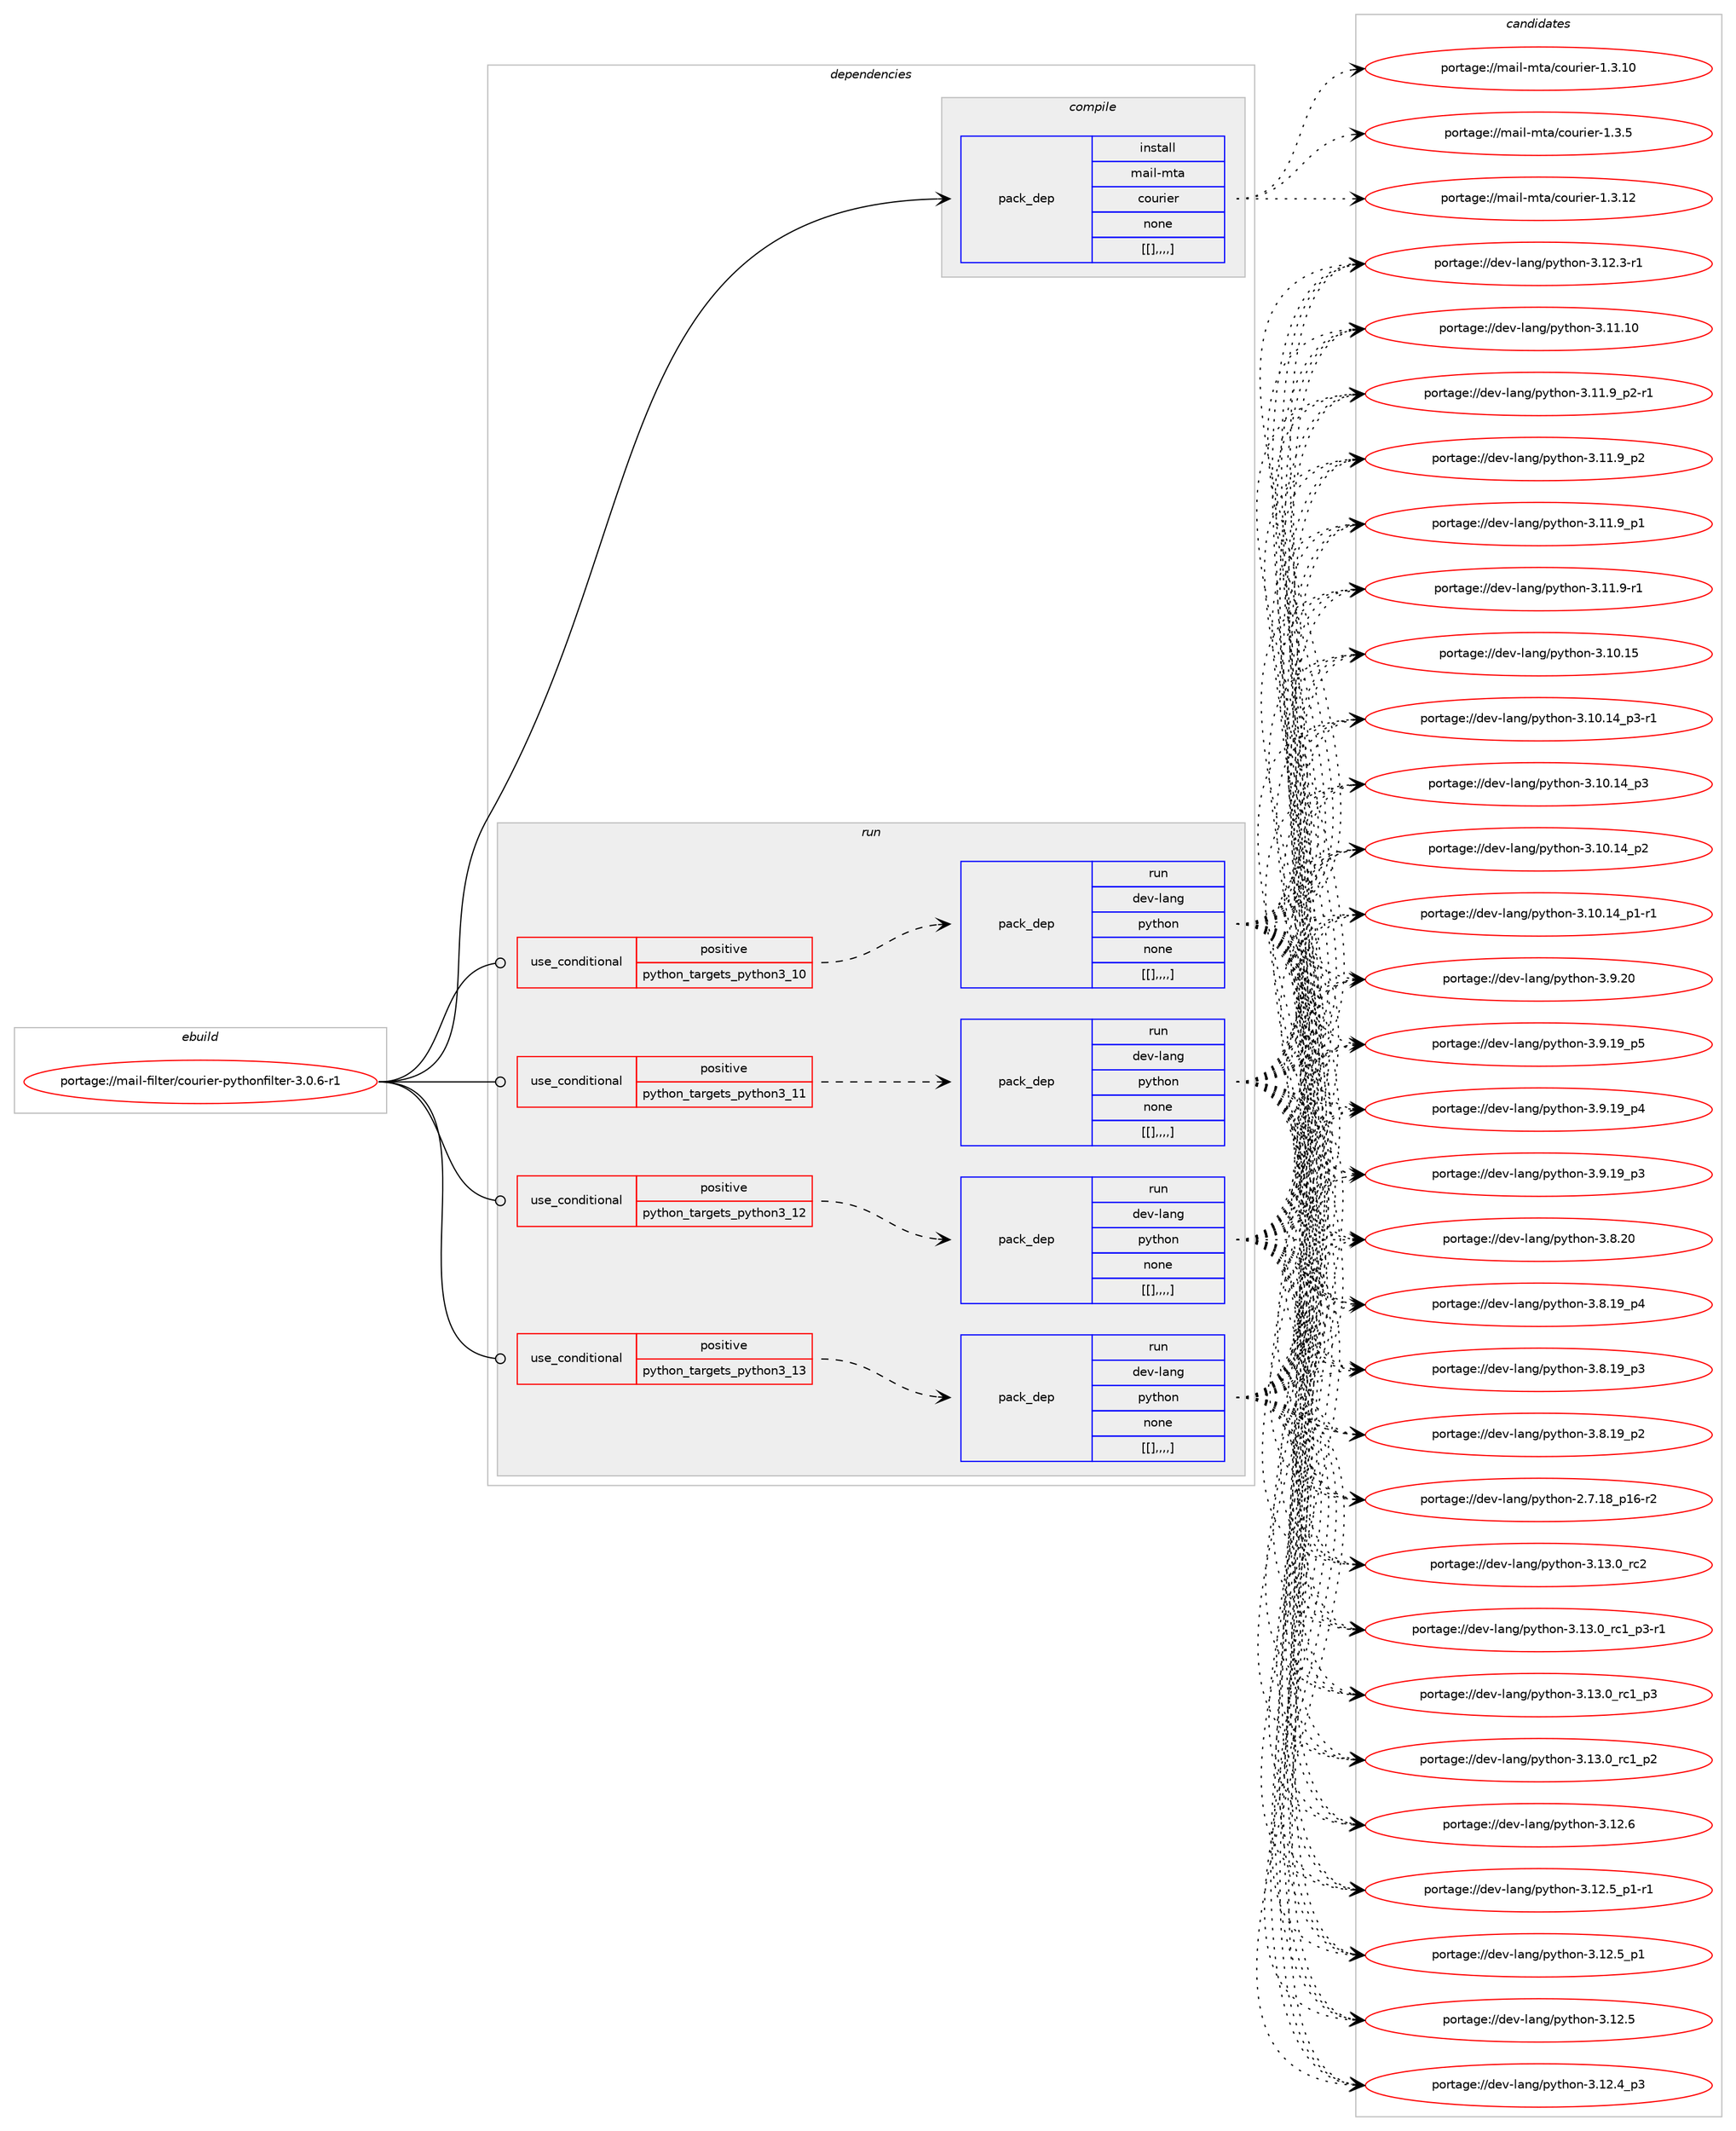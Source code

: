 digraph prolog {

# *************
# Graph options
# *************

newrank=true;
concentrate=true;
compound=true;
graph [rankdir=LR,fontname=Helvetica,fontsize=10,ranksep=1.5];#, ranksep=2.5, nodesep=0.2];
edge  [arrowhead=vee];
node  [fontname=Helvetica,fontsize=10];

# **********
# The ebuild
# **********

subgraph cluster_leftcol {
color=gray;
label=<<i>ebuild</i>>;
id [label="portage://mail-filter/courier-pythonfilter-3.0.6-r1", color=red, width=4, href="../mail-filter/courier-pythonfilter-3.0.6-r1.svg"];
}

# ****************
# The dependencies
# ****************

subgraph cluster_midcol {
color=gray;
label=<<i>dependencies</i>>;
subgraph cluster_compile {
fillcolor="#eeeeee";
style=filled;
label=<<i>compile</i>>;
subgraph pack217196 {
dependency292267 [label=<<TABLE BORDER="0" CELLBORDER="1" CELLSPACING="0" CELLPADDING="4" WIDTH="220"><TR><TD ROWSPAN="6" CELLPADDING="30">pack_dep</TD></TR><TR><TD WIDTH="110">install</TD></TR><TR><TD>mail-mta</TD></TR><TR><TD>courier</TD></TR><TR><TD>none</TD></TR><TR><TD>[[],,,,]</TD></TR></TABLE>>, shape=none, color=blue];
}
id:e -> dependency292267:w [weight=20,style="solid",arrowhead="vee"];
}
subgraph cluster_compileandrun {
fillcolor="#eeeeee";
style=filled;
label=<<i>compile and run</i>>;
}
subgraph cluster_run {
fillcolor="#eeeeee";
style=filled;
label=<<i>run</i>>;
subgraph cond72645 {
dependency292268 [label=<<TABLE BORDER="0" CELLBORDER="1" CELLSPACING="0" CELLPADDING="4"><TR><TD ROWSPAN="3" CELLPADDING="10">use_conditional</TD></TR><TR><TD>positive</TD></TR><TR><TD>python_targets_python3_10</TD></TR></TABLE>>, shape=none, color=red];
subgraph pack217197 {
dependency292269 [label=<<TABLE BORDER="0" CELLBORDER="1" CELLSPACING="0" CELLPADDING="4" WIDTH="220"><TR><TD ROWSPAN="6" CELLPADDING="30">pack_dep</TD></TR><TR><TD WIDTH="110">run</TD></TR><TR><TD>dev-lang</TD></TR><TR><TD>python</TD></TR><TR><TD>none</TD></TR><TR><TD>[[],,,,]</TD></TR></TABLE>>, shape=none, color=blue];
}
dependency292268:e -> dependency292269:w [weight=20,style="dashed",arrowhead="vee"];
}
id:e -> dependency292268:w [weight=20,style="solid",arrowhead="odot"];
subgraph cond72646 {
dependency292270 [label=<<TABLE BORDER="0" CELLBORDER="1" CELLSPACING="0" CELLPADDING="4"><TR><TD ROWSPAN="3" CELLPADDING="10">use_conditional</TD></TR><TR><TD>positive</TD></TR><TR><TD>python_targets_python3_11</TD></TR></TABLE>>, shape=none, color=red];
subgraph pack217198 {
dependency292271 [label=<<TABLE BORDER="0" CELLBORDER="1" CELLSPACING="0" CELLPADDING="4" WIDTH="220"><TR><TD ROWSPAN="6" CELLPADDING="30">pack_dep</TD></TR><TR><TD WIDTH="110">run</TD></TR><TR><TD>dev-lang</TD></TR><TR><TD>python</TD></TR><TR><TD>none</TD></TR><TR><TD>[[],,,,]</TD></TR></TABLE>>, shape=none, color=blue];
}
dependency292270:e -> dependency292271:w [weight=20,style="dashed",arrowhead="vee"];
}
id:e -> dependency292270:w [weight=20,style="solid",arrowhead="odot"];
subgraph cond72647 {
dependency292272 [label=<<TABLE BORDER="0" CELLBORDER="1" CELLSPACING="0" CELLPADDING="4"><TR><TD ROWSPAN="3" CELLPADDING="10">use_conditional</TD></TR><TR><TD>positive</TD></TR><TR><TD>python_targets_python3_12</TD></TR></TABLE>>, shape=none, color=red];
subgraph pack217199 {
dependency292273 [label=<<TABLE BORDER="0" CELLBORDER="1" CELLSPACING="0" CELLPADDING="4" WIDTH="220"><TR><TD ROWSPAN="6" CELLPADDING="30">pack_dep</TD></TR><TR><TD WIDTH="110">run</TD></TR><TR><TD>dev-lang</TD></TR><TR><TD>python</TD></TR><TR><TD>none</TD></TR><TR><TD>[[],,,,]</TD></TR></TABLE>>, shape=none, color=blue];
}
dependency292272:e -> dependency292273:w [weight=20,style="dashed",arrowhead="vee"];
}
id:e -> dependency292272:w [weight=20,style="solid",arrowhead="odot"];
subgraph cond72648 {
dependency292274 [label=<<TABLE BORDER="0" CELLBORDER="1" CELLSPACING="0" CELLPADDING="4"><TR><TD ROWSPAN="3" CELLPADDING="10">use_conditional</TD></TR><TR><TD>positive</TD></TR><TR><TD>python_targets_python3_13</TD></TR></TABLE>>, shape=none, color=red];
subgraph pack217200 {
dependency292275 [label=<<TABLE BORDER="0" CELLBORDER="1" CELLSPACING="0" CELLPADDING="4" WIDTH="220"><TR><TD ROWSPAN="6" CELLPADDING="30">pack_dep</TD></TR><TR><TD WIDTH="110">run</TD></TR><TR><TD>dev-lang</TD></TR><TR><TD>python</TD></TR><TR><TD>none</TD></TR><TR><TD>[[],,,,]</TD></TR></TABLE>>, shape=none, color=blue];
}
dependency292274:e -> dependency292275:w [weight=20,style="dashed",arrowhead="vee"];
}
id:e -> dependency292274:w [weight=20,style="solid",arrowhead="odot"];
}
}

# **************
# The candidates
# **************

subgraph cluster_choices {
rank=same;
color=gray;
label=<<i>candidates</i>>;

subgraph choice217196 {
color=black;
nodesep=1;
choice109971051084510911697479911111711410510111445494651464950 [label="portage://mail-mta/courier-1.3.12", color=red, width=4,href="../mail-mta/courier-1.3.12.svg"];
choice109971051084510911697479911111711410510111445494651464948 [label="portage://mail-mta/courier-1.3.10", color=red, width=4,href="../mail-mta/courier-1.3.10.svg"];
choice1099710510845109116974799111117114105101114454946514653 [label="portage://mail-mta/courier-1.3.5", color=red, width=4,href="../mail-mta/courier-1.3.5.svg"];
dependency292267:e -> choice109971051084510911697479911111711410510111445494651464950:w [style=dotted,weight="100"];
dependency292267:e -> choice109971051084510911697479911111711410510111445494651464948:w [style=dotted,weight="100"];
dependency292267:e -> choice1099710510845109116974799111117114105101114454946514653:w [style=dotted,weight="100"];
}
subgraph choice217197 {
color=black;
nodesep=1;
choice10010111845108971101034711212111610411111045514649514648951149950 [label="portage://dev-lang/python-3.13.0_rc2", color=red, width=4,href="../dev-lang/python-3.13.0_rc2.svg"];
choice1001011184510897110103471121211161041111104551464951464895114994995112514511449 [label="portage://dev-lang/python-3.13.0_rc1_p3-r1", color=red, width=4,href="../dev-lang/python-3.13.0_rc1_p3-r1.svg"];
choice100101118451089711010347112121116104111110455146495146489511499499511251 [label="portage://dev-lang/python-3.13.0_rc1_p3", color=red, width=4,href="../dev-lang/python-3.13.0_rc1_p3.svg"];
choice100101118451089711010347112121116104111110455146495146489511499499511250 [label="portage://dev-lang/python-3.13.0_rc1_p2", color=red, width=4,href="../dev-lang/python-3.13.0_rc1_p2.svg"];
choice10010111845108971101034711212111610411111045514649504654 [label="portage://dev-lang/python-3.12.6", color=red, width=4,href="../dev-lang/python-3.12.6.svg"];
choice1001011184510897110103471121211161041111104551464950465395112494511449 [label="portage://dev-lang/python-3.12.5_p1-r1", color=red, width=4,href="../dev-lang/python-3.12.5_p1-r1.svg"];
choice100101118451089711010347112121116104111110455146495046539511249 [label="portage://dev-lang/python-3.12.5_p1", color=red, width=4,href="../dev-lang/python-3.12.5_p1.svg"];
choice10010111845108971101034711212111610411111045514649504653 [label="portage://dev-lang/python-3.12.5", color=red, width=4,href="../dev-lang/python-3.12.5.svg"];
choice100101118451089711010347112121116104111110455146495046529511251 [label="portage://dev-lang/python-3.12.4_p3", color=red, width=4,href="../dev-lang/python-3.12.4_p3.svg"];
choice100101118451089711010347112121116104111110455146495046514511449 [label="portage://dev-lang/python-3.12.3-r1", color=red, width=4,href="../dev-lang/python-3.12.3-r1.svg"];
choice1001011184510897110103471121211161041111104551464949464948 [label="portage://dev-lang/python-3.11.10", color=red, width=4,href="../dev-lang/python-3.11.10.svg"];
choice1001011184510897110103471121211161041111104551464949465795112504511449 [label="portage://dev-lang/python-3.11.9_p2-r1", color=red, width=4,href="../dev-lang/python-3.11.9_p2-r1.svg"];
choice100101118451089711010347112121116104111110455146494946579511250 [label="portage://dev-lang/python-3.11.9_p2", color=red, width=4,href="../dev-lang/python-3.11.9_p2.svg"];
choice100101118451089711010347112121116104111110455146494946579511249 [label="portage://dev-lang/python-3.11.9_p1", color=red, width=4,href="../dev-lang/python-3.11.9_p1.svg"];
choice100101118451089711010347112121116104111110455146494946574511449 [label="portage://dev-lang/python-3.11.9-r1", color=red, width=4,href="../dev-lang/python-3.11.9-r1.svg"];
choice1001011184510897110103471121211161041111104551464948464953 [label="portage://dev-lang/python-3.10.15", color=red, width=4,href="../dev-lang/python-3.10.15.svg"];
choice100101118451089711010347112121116104111110455146494846495295112514511449 [label="portage://dev-lang/python-3.10.14_p3-r1", color=red, width=4,href="../dev-lang/python-3.10.14_p3-r1.svg"];
choice10010111845108971101034711212111610411111045514649484649529511251 [label="portage://dev-lang/python-3.10.14_p3", color=red, width=4,href="../dev-lang/python-3.10.14_p3.svg"];
choice10010111845108971101034711212111610411111045514649484649529511250 [label="portage://dev-lang/python-3.10.14_p2", color=red, width=4,href="../dev-lang/python-3.10.14_p2.svg"];
choice100101118451089711010347112121116104111110455146494846495295112494511449 [label="portage://dev-lang/python-3.10.14_p1-r1", color=red, width=4,href="../dev-lang/python-3.10.14_p1-r1.svg"];
choice10010111845108971101034711212111610411111045514657465048 [label="portage://dev-lang/python-3.9.20", color=red, width=4,href="../dev-lang/python-3.9.20.svg"];
choice100101118451089711010347112121116104111110455146574649579511253 [label="portage://dev-lang/python-3.9.19_p5", color=red, width=4,href="../dev-lang/python-3.9.19_p5.svg"];
choice100101118451089711010347112121116104111110455146574649579511252 [label="portage://dev-lang/python-3.9.19_p4", color=red, width=4,href="../dev-lang/python-3.9.19_p4.svg"];
choice100101118451089711010347112121116104111110455146574649579511251 [label="portage://dev-lang/python-3.9.19_p3", color=red, width=4,href="../dev-lang/python-3.9.19_p3.svg"];
choice10010111845108971101034711212111610411111045514656465048 [label="portage://dev-lang/python-3.8.20", color=red, width=4,href="../dev-lang/python-3.8.20.svg"];
choice100101118451089711010347112121116104111110455146564649579511252 [label="portage://dev-lang/python-3.8.19_p4", color=red, width=4,href="../dev-lang/python-3.8.19_p4.svg"];
choice100101118451089711010347112121116104111110455146564649579511251 [label="portage://dev-lang/python-3.8.19_p3", color=red, width=4,href="../dev-lang/python-3.8.19_p3.svg"];
choice100101118451089711010347112121116104111110455146564649579511250 [label="portage://dev-lang/python-3.8.19_p2", color=red, width=4,href="../dev-lang/python-3.8.19_p2.svg"];
choice100101118451089711010347112121116104111110455046554649569511249544511450 [label="portage://dev-lang/python-2.7.18_p16-r2", color=red, width=4,href="../dev-lang/python-2.7.18_p16-r2.svg"];
dependency292269:e -> choice10010111845108971101034711212111610411111045514649514648951149950:w [style=dotted,weight="100"];
dependency292269:e -> choice1001011184510897110103471121211161041111104551464951464895114994995112514511449:w [style=dotted,weight="100"];
dependency292269:e -> choice100101118451089711010347112121116104111110455146495146489511499499511251:w [style=dotted,weight="100"];
dependency292269:e -> choice100101118451089711010347112121116104111110455146495146489511499499511250:w [style=dotted,weight="100"];
dependency292269:e -> choice10010111845108971101034711212111610411111045514649504654:w [style=dotted,weight="100"];
dependency292269:e -> choice1001011184510897110103471121211161041111104551464950465395112494511449:w [style=dotted,weight="100"];
dependency292269:e -> choice100101118451089711010347112121116104111110455146495046539511249:w [style=dotted,weight="100"];
dependency292269:e -> choice10010111845108971101034711212111610411111045514649504653:w [style=dotted,weight="100"];
dependency292269:e -> choice100101118451089711010347112121116104111110455146495046529511251:w [style=dotted,weight="100"];
dependency292269:e -> choice100101118451089711010347112121116104111110455146495046514511449:w [style=dotted,weight="100"];
dependency292269:e -> choice1001011184510897110103471121211161041111104551464949464948:w [style=dotted,weight="100"];
dependency292269:e -> choice1001011184510897110103471121211161041111104551464949465795112504511449:w [style=dotted,weight="100"];
dependency292269:e -> choice100101118451089711010347112121116104111110455146494946579511250:w [style=dotted,weight="100"];
dependency292269:e -> choice100101118451089711010347112121116104111110455146494946579511249:w [style=dotted,weight="100"];
dependency292269:e -> choice100101118451089711010347112121116104111110455146494946574511449:w [style=dotted,weight="100"];
dependency292269:e -> choice1001011184510897110103471121211161041111104551464948464953:w [style=dotted,weight="100"];
dependency292269:e -> choice100101118451089711010347112121116104111110455146494846495295112514511449:w [style=dotted,weight="100"];
dependency292269:e -> choice10010111845108971101034711212111610411111045514649484649529511251:w [style=dotted,weight="100"];
dependency292269:e -> choice10010111845108971101034711212111610411111045514649484649529511250:w [style=dotted,weight="100"];
dependency292269:e -> choice100101118451089711010347112121116104111110455146494846495295112494511449:w [style=dotted,weight="100"];
dependency292269:e -> choice10010111845108971101034711212111610411111045514657465048:w [style=dotted,weight="100"];
dependency292269:e -> choice100101118451089711010347112121116104111110455146574649579511253:w [style=dotted,weight="100"];
dependency292269:e -> choice100101118451089711010347112121116104111110455146574649579511252:w [style=dotted,weight="100"];
dependency292269:e -> choice100101118451089711010347112121116104111110455146574649579511251:w [style=dotted,weight="100"];
dependency292269:e -> choice10010111845108971101034711212111610411111045514656465048:w [style=dotted,weight="100"];
dependency292269:e -> choice100101118451089711010347112121116104111110455146564649579511252:w [style=dotted,weight="100"];
dependency292269:e -> choice100101118451089711010347112121116104111110455146564649579511251:w [style=dotted,weight="100"];
dependency292269:e -> choice100101118451089711010347112121116104111110455146564649579511250:w [style=dotted,weight="100"];
dependency292269:e -> choice100101118451089711010347112121116104111110455046554649569511249544511450:w [style=dotted,weight="100"];
}
subgraph choice217198 {
color=black;
nodesep=1;
choice10010111845108971101034711212111610411111045514649514648951149950 [label="portage://dev-lang/python-3.13.0_rc2", color=red, width=4,href="../dev-lang/python-3.13.0_rc2.svg"];
choice1001011184510897110103471121211161041111104551464951464895114994995112514511449 [label="portage://dev-lang/python-3.13.0_rc1_p3-r1", color=red, width=4,href="../dev-lang/python-3.13.0_rc1_p3-r1.svg"];
choice100101118451089711010347112121116104111110455146495146489511499499511251 [label="portage://dev-lang/python-3.13.0_rc1_p3", color=red, width=4,href="../dev-lang/python-3.13.0_rc1_p3.svg"];
choice100101118451089711010347112121116104111110455146495146489511499499511250 [label="portage://dev-lang/python-3.13.0_rc1_p2", color=red, width=4,href="../dev-lang/python-3.13.0_rc1_p2.svg"];
choice10010111845108971101034711212111610411111045514649504654 [label="portage://dev-lang/python-3.12.6", color=red, width=4,href="../dev-lang/python-3.12.6.svg"];
choice1001011184510897110103471121211161041111104551464950465395112494511449 [label="portage://dev-lang/python-3.12.5_p1-r1", color=red, width=4,href="../dev-lang/python-3.12.5_p1-r1.svg"];
choice100101118451089711010347112121116104111110455146495046539511249 [label="portage://dev-lang/python-3.12.5_p1", color=red, width=4,href="../dev-lang/python-3.12.5_p1.svg"];
choice10010111845108971101034711212111610411111045514649504653 [label="portage://dev-lang/python-3.12.5", color=red, width=4,href="../dev-lang/python-3.12.5.svg"];
choice100101118451089711010347112121116104111110455146495046529511251 [label="portage://dev-lang/python-3.12.4_p3", color=red, width=4,href="../dev-lang/python-3.12.4_p3.svg"];
choice100101118451089711010347112121116104111110455146495046514511449 [label="portage://dev-lang/python-3.12.3-r1", color=red, width=4,href="../dev-lang/python-3.12.3-r1.svg"];
choice1001011184510897110103471121211161041111104551464949464948 [label="portage://dev-lang/python-3.11.10", color=red, width=4,href="../dev-lang/python-3.11.10.svg"];
choice1001011184510897110103471121211161041111104551464949465795112504511449 [label="portage://dev-lang/python-3.11.9_p2-r1", color=red, width=4,href="../dev-lang/python-3.11.9_p2-r1.svg"];
choice100101118451089711010347112121116104111110455146494946579511250 [label="portage://dev-lang/python-3.11.9_p2", color=red, width=4,href="../dev-lang/python-3.11.9_p2.svg"];
choice100101118451089711010347112121116104111110455146494946579511249 [label="portage://dev-lang/python-3.11.9_p1", color=red, width=4,href="../dev-lang/python-3.11.9_p1.svg"];
choice100101118451089711010347112121116104111110455146494946574511449 [label="portage://dev-lang/python-3.11.9-r1", color=red, width=4,href="../dev-lang/python-3.11.9-r1.svg"];
choice1001011184510897110103471121211161041111104551464948464953 [label="portage://dev-lang/python-3.10.15", color=red, width=4,href="../dev-lang/python-3.10.15.svg"];
choice100101118451089711010347112121116104111110455146494846495295112514511449 [label="portage://dev-lang/python-3.10.14_p3-r1", color=red, width=4,href="../dev-lang/python-3.10.14_p3-r1.svg"];
choice10010111845108971101034711212111610411111045514649484649529511251 [label="portage://dev-lang/python-3.10.14_p3", color=red, width=4,href="../dev-lang/python-3.10.14_p3.svg"];
choice10010111845108971101034711212111610411111045514649484649529511250 [label="portage://dev-lang/python-3.10.14_p2", color=red, width=4,href="../dev-lang/python-3.10.14_p2.svg"];
choice100101118451089711010347112121116104111110455146494846495295112494511449 [label="portage://dev-lang/python-3.10.14_p1-r1", color=red, width=4,href="../dev-lang/python-3.10.14_p1-r1.svg"];
choice10010111845108971101034711212111610411111045514657465048 [label="portage://dev-lang/python-3.9.20", color=red, width=4,href="../dev-lang/python-3.9.20.svg"];
choice100101118451089711010347112121116104111110455146574649579511253 [label="portage://dev-lang/python-3.9.19_p5", color=red, width=4,href="../dev-lang/python-3.9.19_p5.svg"];
choice100101118451089711010347112121116104111110455146574649579511252 [label="portage://dev-lang/python-3.9.19_p4", color=red, width=4,href="../dev-lang/python-3.9.19_p4.svg"];
choice100101118451089711010347112121116104111110455146574649579511251 [label="portage://dev-lang/python-3.9.19_p3", color=red, width=4,href="../dev-lang/python-3.9.19_p3.svg"];
choice10010111845108971101034711212111610411111045514656465048 [label="portage://dev-lang/python-3.8.20", color=red, width=4,href="../dev-lang/python-3.8.20.svg"];
choice100101118451089711010347112121116104111110455146564649579511252 [label="portage://dev-lang/python-3.8.19_p4", color=red, width=4,href="../dev-lang/python-3.8.19_p4.svg"];
choice100101118451089711010347112121116104111110455146564649579511251 [label="portage://dev-lang/python-3.8.19_p3", color=red, width=4,href="../dev-lang/python-3.8.19_p3.svg"];
choice100101118451089711010347112121116104111110455146564649579511250 [label="portage://dev-lang/python-3.8.19_p2", color=red, width=4,href="../dev-lang/python-3.8.19_p2.svg"];
choice100101118451089711010347112121116104111110455046554649569511249544511450 [label="portage://dev-lang/python-2.7.18_p16-r2", color=red, width=4,href="../dev-lang/python-2.7.18_p16-r2.svg"];
dependency292271:e -> choice10010111845108971101034711212111610411111045514649514648951149950:w [style=dotted,weight="100"];
dependency292271:e -> choice1001011184510897110103471121211161041111104551464951464895114994995112514511449:w [style=dotted,weight="100"];
dependency292271:e -> choice100101118451089711010347112121116104111110455146495146489511499499511251:w [style=dotted,weight="100"];
dependency292271:e -> choice100101118451089711010347112121116104111110455146495146489511499499511250:w [style=dotted,weight="100"];
dependency292271:e -> choice10010111845108971101034711212111610411111045514649504654:w [style=dotted,weight="100"];
dependency292271:e -> choice1001011184510897110103471121211161041111104551464950465395112494511449:w [style=dotted,weight="100"];
dependency292271:e -> choice100101118451089711010347112121116104111110455146495046539511249:w [style=dotted,weight="100"];
dependency292271:e -> choice10010111845108971101034711212111610411111045514649504653:w [style=dotted,weight="100"];
dependency292271:e -> choice100101118451089711010347112121116104111110455146495046529511251:w [style=dotted,weight="100"];
dependency292271:e -> choice100101118451089711010347112121116104111110455146495046514511449:w [style=dotted,weight="100"];
dependency292271:e -> choice1001011184510897110103471121211161041111104551464949464948:w [style=dotted,weight="100"];
dependency292271:e -> choice1001011184510897110103471121211161041111104551464949465795112504511449:w [style=dotted,weight="100"];
dependency292271:e -> choice100101118451089711010347112121116104111110455146494946579511250:w [style=dotted,weight="100"];
dependency292271:e -> choice100101118451089711010347112121116104111110455146494946579511249:w [style=dotted,weight="100"];
dependency292271:e -> choice100101118451089711010347112121116104111110455146494946574511449:w [style=dotted,weight="100"];
dependency292271:e -> choice1001011184510897110103471121211161041111104551464948464953:w [style=dotted,weight="100"];
dependency292271:e -> choice100101118451089711010347112121116104111110455146494846495295112514511449:w [style=dotted,weight="100"];
dependency292271:e -> choice10010111845108971101034711212111610411111045514649484649529511251:w [style=dotted,weight="100"];
dependency292271:e -> choice10010111845108971101034711212111610411111045514649484649529511250:w [style=dotted,weight="100"];
dependency292271:e -> choice100101118451089711010347112121116104111110455146494846495295112494511449:w [style=dotted,weight="100"];
dependency292271:e -> choice10010111845108971101034711212111610411111045514657465048:w [style=dotted,weight="100"];
dependency292271:e -> choice100101118451089711010347112121116104111110455146574649579511253:w [style=dotted,weight="100"];
dependency292271:e -> choice100101118451089711010347112121116104111110455146574649579511252:w [style=dotted,weight="100"];
dependency292271:e -> choice100101118451089711010347112121116104111110455146574649579511251:w [style=dotted,weight="100"];
dependency292271:e -> choice10010111845108971101034711212111610411111045514656465048:w [style=dotted,weight="100"];
dependency292271:e -> choice100101118451089711010347112121116104111110455146564649579511252:w [style=dotted,weight="100"];
dependency292271:e -> choice100101118451089711010347112121116104111110455146564649579511251:w [style=dotted,weight="100"];
dependency292271:e -> choice100101118451089711010347112121116104111110455146564649579511250:w [style=dotted,weight="100"];
dependency292271:e -> choice100101118451089711010347112121116104111110455046554649569511249544511450:w [style=dotted,weight="100"];
}
subgraph choice217199 {
color=black;
nodesep=1;
choice10010111845108971101034711212111610411111045514649514648951149950 [label="portage://dev-lang/python-3.13.0_rc2", color=red, width=4,href="../dev-lang/python-3.13.0_rc2.svg"];
choice1001011184510897110103471121211161041111104551464951464895114994995112514511449 [label="portage://dev-lang/python-3.13.0_rc1_p3-r1", color=red, width=4,href="../dev-lang/python-3.13.0_rc1_p3-r1.svg"];
choice100101118451089711010347112121116104111110455146495146489511499499511251 [label="portage://dev-lang/python-3.13.0_rc1_p3", color=red, width=4,href="../dev-lang/python-3.13.0_rc1_p3.svg"];
choice100101118451089711010347112121116104111110455146495146489511499499511250 [label="portage://dev-lang/python-3.13.0_rc1_p2", color=red, width=4,href="../dev-lang/python-3.13.0_rc1_p2.svg"];
choice10010111845108971101034711212111610411111045514649504654 [label="portage://dev-lang/python-3.12.6", color=red, width=4,href="../dev-lang/python-3.12.6.svg"];
choice1001011184510897110103471121211161041111104551464950465395112494511449 [label="portage://dev-lang/python-3.12.5_p1-r1", color=red, width=4,href="../dev-lang/python-3.12.5_p1-r1.svg"];
choice100101118451089711010347112121116104111110455146495046539511249 [label="portage://dev-lang/python-3.12.5_p1", color=red, width=4,href="../dev-lang/python-3.12.5_p1.svg"];
choice10010111845108971101034711212111610411111045514649504653 [label="portage://dev-lang/python-3.12.5", color=red, width=4,href="../dev-lang/python-3.12.5.svg"];
choice100101118451089711010347112121116104111110455146495046529511251 [label="portage://dev-lang/python-3.12.4_p3", color=red, width=4,href="../dev-lang/python-3.12.4_p3.svg"];
choice100101118451089711010347112121116104111110455146495046514511449 [label="portage://dev-lang/python-3.12.3-r1", color=red, width=4,href="../dev-lang/python-3.12.3-r1.svg"];
choice1001011184510897110103471121211161041111104551464949464948 [label="portage://dev-lang/python-3.11.10", color=red, width=4,href="../dev-lang/python-3.11.10.svg"];
choice1001011184510897110103471121211161041111104551464949465795112504511449 [label="portage://dev-lang/python-3.11.9_p2-r1", color=red, width=4,href="../dev-lang/python-3.11.9_p2-r1.svg"];
choice100101118451089711010347112121116104111110455146494946579511250 [label="portage://dev-lang/python-3.11.9_p2", color=red, width=4,href="../dev-lang/python-3.11.9_p2.svg"];
choice100101118451089711010347112121116104111110455146494946579511249 [label="portage://dev-lang/python-3.11.9_p1", color=red, width=4,href="../dev-lang/python-3.11.9_p1.svg"];
choice100101118451089711010347112121116104111110455146494946574511449 [label="portage://dev-lang/python-3.11.9-r1", color=red, width=4,href="../dev-lang/python-3.11.9-r1.svg"];
choice1001011184510897110103471121211161041111104551464948464953 [label="portage://dev-lang/python-3.10.15", color=red, width=4,href="../dev-lang/python-3.10.15.svg"];
choice100101118451089711010347112121116104111110455146494846495295112514511449 [label="portage://dev-lang/python-3.10.14_p3-r1", color=red, width=4,href="../dev-lang/python-3.10.14_p3-r1.svg"];
choice10010111845108971101034711212111610411111045514649484649529511251 [label="portage://dev-lang/python-3.10.14_p3", color=red, width=4,href="../dev-lang/python-3.10.14_p3.svg"];
choice10010111845108971101034711212111610411111045514649484649529511250 [label="portage://dev-lang/python-3.10.14_p2", color=red, width=4,href="../dev-lang/python-3.10.14_p2.svg"];
choice100101118451089711010347112121116104111110455146494846495295112494511449 [label="portage://dev-lang/python-3.10.14_p1-r1", color=red, width=4,href="../dev-lang/python-3.10.14_p1-r1.svg"];
choice10010111845108971101034711212111610411111045514657465048 [label="portage://dev-lang/python-3.9.20", color=red, width=4,href="../dev-lang/python-3.9.20.svg"];
choice100101118451089711010347112121116104111110455146574649579511253 [label="portage://dev-lang/python-3.9.19_p5", color=red, width=4,href="../dev-lang/python-3.9.19_p5.svg"];
choice100101118451089711010347112121116104111110455146574649579511252 [label="portage://dev-lang/python-3.9.19_p4", color=red, width=4,href="../dev-lang/python-3.9.19_p4.svg"];
choice100101118451089711010347112121116104111110455146574649579511251 [label="portage://dev-lang/python-3.9.19_p3", color=red, width=4,href="../dev-lang/python-3.9.19_p3.svg"];
choice10010111845108971101034711212111610411111045514656465048 [label="portage://dev-lang/python-3.8.20", color=red, width=4,href="../dev-lang/python-3.8.20.svg"];
choice100101118451089711010347112121116104111110455146564649579511252 [label="portage://dev-lang/python-3.8.19_p4", color=red, width=4,href="../dev-lang/python-3.8.19_p4.svg"];
choice100101118451089711010347112121116104111110455146564649579511251 [label="portage://dev-lang/python-3.8.19_p3", color=red, width=4,href="../dev-lang/python-3.8.19_p3.svg"];
choice100101118451089711010347112121116104111110455146564649579511250 [label="portage://dev-lang/python-3.8.19_p2", color=red, width=4,href="../dev-lang/python-3.8.19_p2.svg"];
choice100101118451089711010347112121116104111110455046554649569511249544511450 [label="portage://dev-lang/python-2.7.18_p16-r2", color=red, width=4,href="../dev-lang/python-2.7.18_p16-r2.svg"];
dependency292273:e -> choice10010111845108971101034711212111610411111045514649514648951149950:w [style=dotted,weight="100"];
dependency292273:e -> choice1001011184510897110103471121211161041111104551464951464895114994995112514511449:w [style=dotted,weight="100"];
dependency292273:e -> choice100101118451089711010347112121116104111110455146495146489511499499511251:w [style=dotted,weight="100"];
dependency292273:e -> choice100101118451089711010347112121116104111110455146495146489511499499511250:w [style=dotted,weight="100"];
dependency292273:e -> choice10010111845108971101034711212111610411111045514649504654:w [style=dotted,weight="100"];
dependency292273:e -> choice1001011184510897110103471121211161041111104551464950465395112494511449:w [style=dotted,weight="100"];
dependency292273:e -> choice100101118451089711010347112121116104111110455146495046539511249:w [style=dotted,weight="100"];
dependency292273:e -> choice10010111845108971101034711212111610411111045514649504653:w [style=dotted,weight="100"];
dependency292273:e -> choice100101118451089711010347112121116104111110455146495046529511251:w [style=dotted,weight="100"];
dependency292273:e -> choice100101118451089711010347112121116104111110455146495046514511449:w [style=dotted,weight="100"];
dependency292273:e -> choice1001011184510897110103471121211161041111104551464949464948:w [style=dotted,weight="100"];
dependency292273:e -> choice1001011184510897110103471121211161041111104551464949465795112504511449:w [style=dotted,weight="100"];
dependency292273:e -> choice100101118451089711010347112121116104111110455146494946579511250:w [style=dotted,weight="100"];
dependency292273:e -> choice100101118451089711010347112121116104111110455146494946579511249:w [style=dotted,weight="100"];
dependency292273:e -> choice100101118451089711010347112121116104111110455146494946574511449:w [style=dotted,weight="100"];
dependency292273:e -> choice1001011184510897110103471121211161041111104551464948464953:w [style=dotted,weight="100"];
dependency292273:e -> choice100101118451089711010347112121116104111110455146494846495295112514511449:w [style=dotted,weight="100"];
dependency292273:e -> choice10010111845108971101034711212111610411111045514649484649529511251:w [style=dotted,weight="100"];
dependency292273:e -> choice10010111845108971101034711212111610411111045514649484649529511250:w [style=dotted,weight="100"];
dependency292273:e -> choice100101118451089711010347112121116104111110455146494846495295112494511449:w [style=dotted,weight="100"];
dependency292273:e -> choice10010111845108971101034711212111610411111045514657465048:w [style=dotted,weight="100"];
dependency292273:e -> choice100101118451089711010347112121116104111110455146574649579511253:w [style=dotted,weight="100"];
dependency292273:e -> choice100101118451089711010347112121116104111110455146574649579511252:w [style=dotted,weight="100"];
dependency292273:e -> choice100101118451089711010347112121116104111110455146574649579511251:w [style=dotted,weight="100"];
dependency292273:e -> choice10010111845108971101034711212111610411111045514656465048:w [style=dotted,weight="100"];
dependency292273:e -> choice100101118451089711010347112121116104111110455146564649579511252:w [style=dotted,weight="100"];
dependency292273:e -> choice100101118451089711010347112121116104111110455146564649579511251:w [style=dotted,weight="100"];
dependency292273:e -> choice100101118451089711010347112121116104111110455146564649579511250:w [style=dotted,weight="100"];
dependency292273:e -> choice100101118451089711010347112121116104111110455046554649569511249544511450:w [style=dotted,weight="100"];
}
subgraph choice217200 {
color=black;
nodesep=1;
choice10010111845108971101034711212111610411111045514649514648951149950 [label="portage://dev-lang/python-3.13.0_rc2", color=red, width=4,href="../dev-lang/python-3.13.0_rc2.svg"];
choice1001011184510897110103471121211161041111104551464951464895114994995112514511449 [label="portage://dev-lang/python-3.13.0_rc1_p3-r1", color=red, width=4,href="../dev-lang/python-3.13.0_rc1_p3-r1.svg"];
choice100101118451089711010347112121116104111110455146495146489511499499511251 [label="portage://dev-lang/python-3.13.0_rc1_p3", color=red, width=4,href="../dev-lang/python-3.13.0_rc1_p3.svg"];
choice100101118451089711010347112121116104111110455146495146489511499499511250 [label="portage://dev-lang/python-3.13.0_rc1_p2", color=red, width=4,href="../dev-lang/python-3.13.0_rc1_p2.svg"];
choice10010111845108971101034711212111610411111045514649504654 [label="portage://dev-lang/python-3.12.6", color=red, width=4,href="../dev-lang/python-3.12.6.svg"];
choice1001011184510897110103471121211161041111104551464950465395112494511449 [label="portage://dev-lang/python-3.12.5_p1-r1", color=red, width=4,href="../dev-lang/python-3.12.5_p1-r1.svg"];
choice100101118451089711010347112121116104111110455146495046539511249 [label="portage://dev-lang/python-3.12.5_p1", color=red, width=4,href="../dev-lang/python-3.12.5_p1.svg"];
choice10010111845108971101034711212111610411111045514649504653 [label="portage://dev-lang/python-3.12.5", color=red, width=4,href="../dev-lang/python-3.12.5.svg"];
choice100101118451089711010347112121116104111110455146495046529511251 [label="portage://dev-lang/python-3.12.4_p3", color=red, width=4,href="../dev-lang/python-3.12.4_p3.svg"];
choice100101118451089711010347112121116104111110455146495046514511449 [label="portage://dev-lang/python-3.12.3-r1", color=red, width=4,href="../dev-lang/python-3.12.3-r1.svg"];
choice1001011184510897110103471121211161041111104551464949464948 [label="portage://dev-lang/python-3.11.10", color=red, width=4,href="../dev-lang/python-3.11.10.svg"];
choice1001011184510897110103471121211161041111104551464949465795112504511449 [label="portage://dev-lang/python-3.11.9_p2-r1", color=red, width=4,href="../dev-lang/python-3.11.9_p2-r1.svg"];
choice100101118451089711010347112121116104111110455146494946579511250 [label="portage://dev-lang/python-3.11.9_p2", color=red, width=4,href="../dev-lang/python-3.11.9_p2.svg"];
choice100101118451089711010347112121116104111110455146494946579511249 [label="portage://dev-lang/python-3.11.9_p1", color=red, width=4,href="../dev-lang/python-3.11.9_p1.svg"];
choice100101118451089711010347112121116104111110455146494946574511449 [label="portage://dev-lang/python-3.11.9-r1", color=red, width=4,href="../dev-lang/python-3.11.9-r1.svg"];
choice1001011184510897110103471121211161041111104551464948464953 [label="portage://dev-lang/python-3.10.15", color=red, width=4,href="../dev-lang/python-3.10.15.svg"];
choice100101118451089711010347112121116104111110455146494846495295112514511449 [label="portage://dev-lang/python-3.10.14_p3-r1", color=red, width=4,href="../dev-lang/python-3.10.14_p3-r1.svg"];
choice10010111845108971101034711212111610411111045514649484649529511251 [label="portage://dev-lang/python-3.10.14_p3", color=red, width=4,href="../dev-lang/python-3.10.14_p3.svg"];
choice10010111845108971101034711212111610411111045514649484649529511250 [label="portage://dev-lang/python-3.10.14_p2", color=red, width=4,href="../dev-lang/python-3.10.14_p2.svg"];
choice100101118451089711010347112121116104111110455146494846495295112494511449 [label="portage://dev-lang/python-3.10.14_p1-r1", color=red, width=4,href="../dev-lang/python-3.10.14_p1-r1.svg"];
choice10010111845108971101034711212111610411111045514657465048 [label="portage://dev-lang/python-3.9.20", color=red, width=4,href="../dev-lang/python-3.9.20.svg"];
choice100101118451089711010347112121116104111110455146574649579511253 [label="portage://dev-lang/python-3.9.19_p5", color=red, width=4,href="../dev-lang/python-3.9.19_p5.svg"];
choice100101118451089711010347112121116104111110455146574649579511252 [label="portage://dev-lang/python-3.9.19_p4", color=red, width=4,href="../dev-lang/python-3.9.19_p4.svg"];
choice100101118451089711010347112121116104111110455146574649579511251 [label="portage://dev-lang/python-3.9.19_p3", color=red, width=4,href="../dev-lang/python-3.9.19_p3.svg"];
choice10010111845108971101034711212111610411111045514656465048 [label="portage://dev-lang/python-3.8.20", color=red, width=4,href="../dev-lang/python-3.8.20.svg"];
choice100101118451089711010347112121116104111110455146564649579511252 [label="portage://dev-lang/python-3.8.19_p4", color=red, width=4,href="../dev-lang/python-3.8.19_p4.svg"];
choice100101118451089711010347112121116104111110455146564649579511251 [label="portage://dev-lang/python-3.8.19_p3", color=red, width=4,href="../dev-lang/python-3.8.19_p3.svg"];
choice100101118451089711010347112121116104111110455146564649579511250 [label="portage://dev-lang/python-3.8.19_p2", color=red, width=4,href="../dev-lang/python-3.8.19_p2.svg"];
choice100101118451089711010347112121116104111110455046554649569511249544511450 [label="portage://dev-lang/python-2.7.18_p16-r2", color=red, width=4,href="../dev-lang/python-2.7.18_p16-r2.svg"];
dependency292275:e -> choice10010111845108971101034711212111610411111045514649514648951149950:w [style=dotted,weight="100"];
dependency292275:e -> choice1001011184510897110103471121211161041111104551464951464895114994995112514511449:w [style=dotted,weight="100"];
dependency292275:e -> choice100101118451089711010347112121116104111110455146495146489511499499511251:w [style=dotted,weight="100"];
dependency292275:e -> choice100101118451089711010347112121116104111110455146495146489511499499511250:w [style=dotted,weight="100"];
dependency292275:e -> choice10010111845108971101034711212111610411111045514649504654:w [style=dotted,weight="100"];
dependency292275:e -> choice1001011184510897110103471121211161041111104551464950465395112494511449:w [style=dotted,weight="100"];
dependency292275:e -> choice100101118451089711010347112121116104111110455146495046539511249:w [style=dotted,weight="100"];
dependency292275:e -> choice10010111845108971101034711212111610411111045514649504653:w [style=dotted,weight="100"];
dependency292275:e -> choice100101118451089711010347112121116104111110455146495046529511251:w [style=dotted,weight="100"];
dependency292275:e -> choice100101118451089711010347112121116104111110455146495046514511449:w [style=dotted,weight="100"];
dependency292275:e -> choice1001011184510897110103471121211161041111104551464949464948:w [style=dotted,weight="100"];
dependency292275:e -> choice1001011184510897110103471121211161041111104551464949465795112504511449:w [style=dotted,weight="100"];
dependency292275:e -> choice100101118451089711010347112121116104111110455146494946579511250:w [style=dotted,weight="100"];
dependency292275:e -> choice100101118451089711010347112121116104111110455146494946579511249:w [style=dotted,weight="100"];
dependency292275:e -> choice100101118451089711010347112121116104111110455146494946574511449:w [style=dotted,weight="100"];
dependency292275:e -> choice1001011184510897110103471121211161041111104551464948464953:w [style=dotted,weight="100"];
dependency292275:e -> choice100101118451089711010347112121116104111110455146494846495295112514511449:w [style=dotted,weight="100"];
dependency292275:e -> choice10010111845108971101034711212111610411111045514649484649529511251:w [style=dotted,weight="100"];
dependency292275:e -> choice10010111845108971101034711212111610411111045514649484649529511250:w [style=dotted,weight="100"];
dependency292275:e -> choice100101118451089711010347112121116104111110455146494846495295112494511449:w [style=dotted,weight="100"];
dependency292275:e -> choice10010111845108971101034711212111610411111045514657465048:w [style=dotted,weight="100"];
dependency292275:e -> choice100101118451089711010347112121116104111110455146574649579511253:w [style=dotted,weight="100"];
dependency292275:e -> choice100101118451089711010347112121116104111110455146574649579511252:w [style=dotted,weight="100"];
dependency292275:e -> choice100101118451089711010347112121116104111110455146574649579511251:w [style=dotted,weight="100"];
dependency292275:e -> choice10010111845108971101034711212111610411111045514656465048:w [style=dotted,weight="100"];
dependency292275:e -> choice100101118451089711010347112121116104111110455146564649579511252:w [style=dotted,weight="100"];
dependency292275:e -> choice100101118451089711010347112121116104111110455146564649579511251:w [style=dotted,weight="100"];
dependency292275:e -> choice100101118451089711010347112121116104111110455146564649579511250:w [style=dotted,weight="100"];
dependency292275:e -> choice100101118451089711010347112121116104111110455046554649569511249544511450:w [style=dotted,weight="100"];
}
}

}
